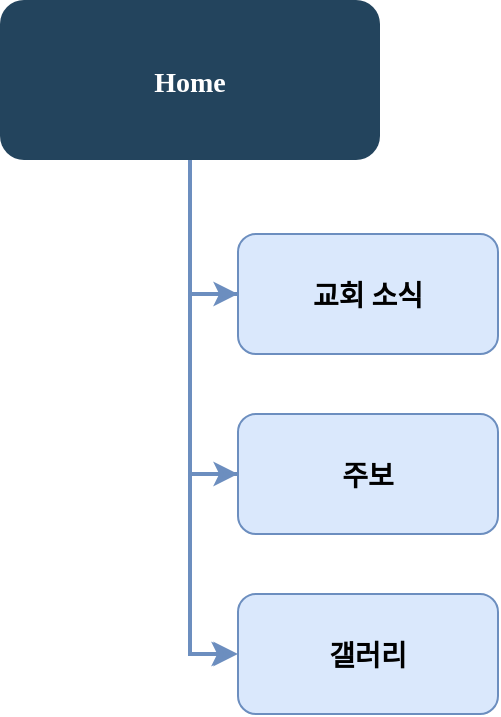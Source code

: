 <mxfile version="21.2.1" type="device">
  <diagram name="Page-1" id="2c0d36ab-eaac-3732-788b-9136903baeff">
    <mxGraphModel dx="1235" dy="646" grid="1" gridSize="10" guides="1" tooltips="1" connect="1" arrows="1" fold="1" page="1" pageScale="1.5" pageWidth="1169" pageHeight="827" background="none" math="0" shadow="0">
      <root>
        <mxCell id="0" />
        <mxCell id="1" parent="0" />
        <mxCell id="2" value="Home" style="rounded=1;fillColor=#23445D;gradientColor=none;strokeColor=none;fontColor=#FFFFFF;fontStyle=1;fontFamily=Tahoma;fontSize=14" parent="1" vertex="1">
          <mxGeometry x="500" y="40" width="190" height="80" as="geometry" />
        </mxCell>
        <mxCell id="GwJ2g9Za8bwIHdjVY_Io-120" style="edgeStyle=orthogonalEdgeStyle;rounded=0;orthogonalLoop=1;jettySize=auto;html=1;exitX=0;exitY=0.5;exitDx=0;exitDy=0;entryX=0;entryY=0.5;entryDx=0;entryDy=0;strokeWidth=2;fillColor=#dae8fc;strokeColor=#6c8ebf;" parent="1" edge="1">
          <mxGeometry relative="1" as="geometry">
            <mxPoint x="618" y="187" as="sourcePoint" />
            <mxPoint x="618" y="367" as="targetPoint" />
            <Array as="points">
              <mxPoint x="595" y="187.5" />
              <mxPoint x="595" y="367.5" />
            </Array>
          </mxGeometry>
        </mxCell>
        <mxCell id="GwJ2g9Za8bwIHdjVY_Io-121" value="교회 소식" style="rounded=1;fillColor=#dae8fc;strokeColor=#6c8ebf;fontStyle=1;fontFamily=Tahoma;fontSize=14;" parent="1" vertex="1">
          <mxGeometry x="619" y="157" width="130" height="60" as="geometry" />
        </mxCell>
        <mxCell id="GwJ2g9Za8bwIHdjVY_Io-128" style="edgeStyle=orthogonalEdgeStyle;rounded=0;orthogonalLoop=1;jettySize=auto;html=1;exitX=0;exitY=0.5;exitDx=0;exitDy=0;entryX=0;entryY=0.5;entryDx=0;entryDy=0;strokeWidth=2;fillColor=#dae8fc;strokeColor=#6c8ebf;" parent="1" source="GwJ2g9Za8bwIHdjVY_Io-122" target="GwJ2g9Za8bwIHdjVY_Io-121" edge="1">
          <mxGeometry relative="1" as="geometry">
            <Array as="points">
              <mxPoint x="595" y="277.5" />
              <mxPoint x="595" y="187.5" />
            </Array>
          </mxGeometry>
        </mxCell>
        <mxCell id="GwJ2g9Za8bwIHdjVY_Io-122" value="주보" style="rounded=1;fillColor=#dae8fc;strokeColor=#6c8ebf;fontStyle=1;fontFamily=Tahoma;fontSize=14;" parent="1" vertex="1">
          <mxGeometry x="619" y="247" width="130" height="60" as="geometry" />
        </mxCell>
        <mxCell id="GwJ2g9Za8bwIHdjVY_Io-123" value="" style="edgeStyle=elbowEdgeStyle;elbow=horizontal;strokeWidth=2;rounded=0;fillColor=#dae8fc;strokeColor=#6c8ebf;" parent="1" target="GwJ2g9Za8bwIHdjVY_Io-122" edge="1">
          <mxGeometry x="4" y="-163" width="100" height="100" as="geometry">
            <mxPoint x="619" y="187" as="sourcePoint" />
            <mxPoint x="104" y="-163" as="targetPoint" />
            <Array as="points">
              <mxPoint x="595" y="233.5" />
            </Array>
          </mxGeometry>
        </mxCell>
        <mxCell id="GwJ2g9Za8bwIHdjVY_Io-124" value="갤러리" style="rounded=1;fillColor=#dae8fc;strokeColor=#6c8ebf;fontStyle=1;fontFamily=Tahoma;fontSize=14;" parent="1" vertex="1">
          <mxGeometry x="619" y="337" width="130" height="60" as="geometry" />
        </mxCell>
        <mxCell id="Ka5hQ_6PfS1_v_SFMXNL-35" value="" style="edgeStyle=elbowEdgeStyle;elbow=horizontal;strokeWidth=2;rounded=0;fillColor=#dae8fc;strokeColor=#6c8ebf;exitX=0.5;exitY=1;exitDx=0;exitDy=0;entryX=0;entryY=0.5;entryDx=0;entryDy=0;" edge="1" parent="1" source="2" target="GwJ2g9Za8bwIHdjVY_Io-124">
          <mxGeometry x="19" y="-146.5" width="100" height="100" as="geometry">
            <mxPoint x="634" y="203.5" as="sourcePoint" />
            <mxPoint x="560" y="320" as="targetPoint" />
            <Array as="points">
              <mxPoint x="595" y="210" />
            </Array>
          </mxGeometry>
        </mxCell>
      </root>
    </mxGraphModel>
  </diagram>
</mxfile>

